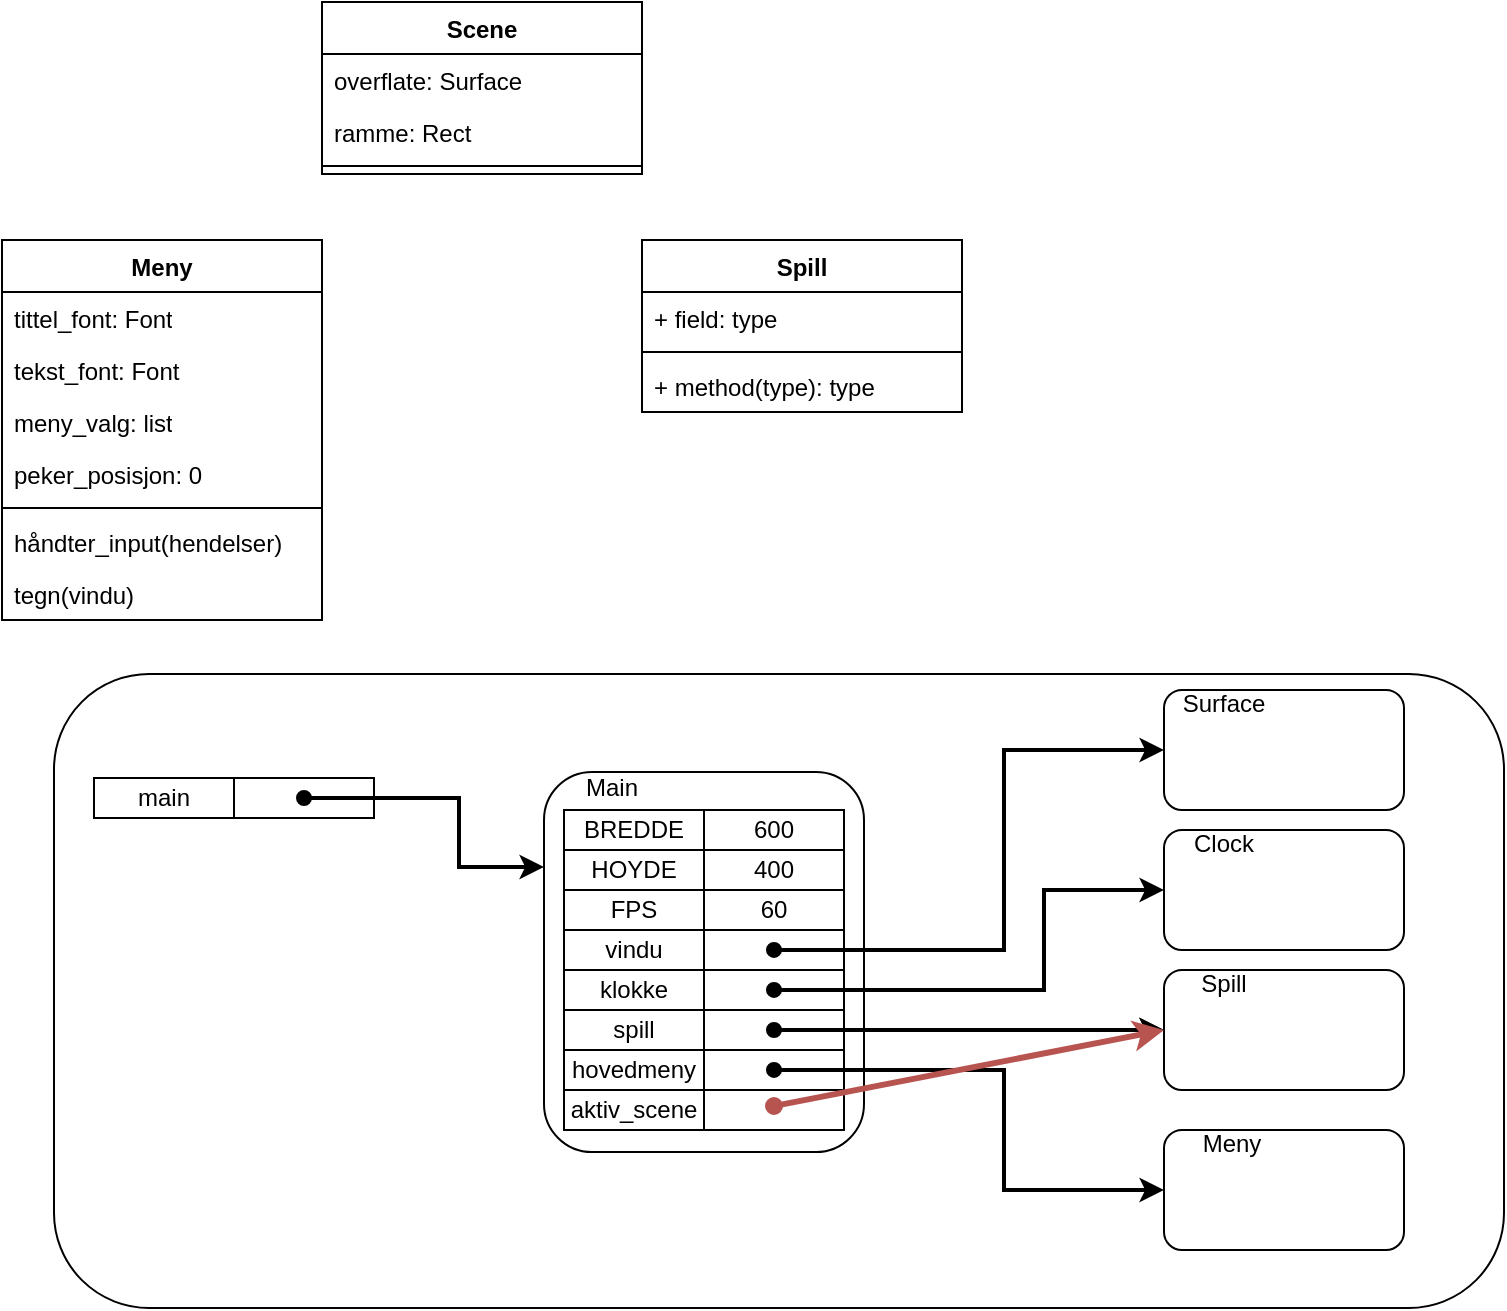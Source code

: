 <mxfile version="22.0.3" type="device">
  <diagram name="Page-1" id="fQtYMoQxlEq3GnN-spGK">
    <mxGraphModel dx="2074" dy="1151" grid="0" gridSize="10" guides="1" tooltips="1" connect="1" arrows="1" fold="1" page="1" pageScale="1" pageWidth="827" pageHeight="1169" math="0" shadow="0">
      <root>
        <mxCell id="0" />
        <mxCell id="1" parent="0" />
        <mxCell id="2wc37Cg9o6qKgShFz1pU-5" value="" style="rounded=1;whiteSpace=wrap;html=1;" vertex="1" parent="1">
          <mxGeometry x="51" y="385" width="725" height="317" as="geometry" />
        </mxCell>
        <mxCell id="dSLKdNo-NfjjuheGlhr6-1" value="Meny" style="swimlane;fontStyle=1;align=center;verticalAlign=top;childLayout=stackLayout;horizontal=1;startSize=26;horizontalStack=0;resizeParent=1;resizeParentMax=0;resizeLast=0;collapsible=1;marginBottom=0;whiteSpace=wrap;html=1;" parent="1" vertex="1">
          <mxGeometry x="25" y="168" width="160" height="190" as="geometry" />
        </mxCell>
        <mxCell id="niOqH_KKoF6OHXGugBEG-1" value="tittel_font: Font" style="text;strokeColor=none;fillColor=none;align=left;verticalAlign=top;spacingLeft=4;spacingRight=4;overflow=hidden;rotatable=0;points=[[0,0.5],[1,0.5]];portConstraint=eastwest;whiteSpace=wrap;html=1;" parent="dSLKdNo-NfjjuheGlhr6-1" vertex="1">
          <mxGeometry y="26" width="160" height="26" as="geometry" />
        </mxCell>
        <mxCell id="niOqH_KKoF6OHXGugBEG-2" value="tekst_font: Font" style="text;strokeColor=none;fillColor=none;align=left;verticalAlign=top;spacingLeft=4;spacingRight=4;overflow=hidden;rotatable=0;points=[[0,0.5],[1,0.5]];portConstraint=eastwest;whiteSpace=wrap;html=1;" parent="dSLKdNo-NfjjuheGlhr6-1" vertex="1">
          <mxGeometry y="52" width="160" height="26" as="geometry" />
        </mxCell>
        <mxCell id="niOqH_KKoF6OHXGugBEG-3" value="meny_valg: list" style="text;strokeColor=none;fillColor=none;align=left;verticalAlign=top;spacingLeft=4;spacingRight=4;overflow=hidden;rotatable=0;points=[[0,0.5],[1,0.5]];portConstraint=eastwest;whiteSpace=wrap;html=1;" parent="dSLKdNo-NfjjuheGlhr6-1" vertex="1">
          <mxGeometry y="78" width="160" height="26" as="geometry" />
        </mxCell>
        <mxCell id="dSLKdNo-NfjjuheGlhr6-2" value="peker_posisjon: 0" style="text;strokeColor=none;fillColor=none;align=left;verticalAlign=top;spacingLeft=4;spacingRight=4;overflow=hidden;rotatable=0;points=[[0,0.5],[1,0.5]];portConstraint=eastwest;whiteSpace=wrap;html=1;" parent="dSLKdNo-NfjjuheGlhr6-1" vertex="1">
          <mxGeometry y="104" width="160" height="26" as="geometry" />
        </mxCell>
        <mxCell id="dSLKdNo-NfjjuheGlhr6-3" value="" style="line;strokeWidth=1;fillColor=none;align=left;verticalAlign=middle;spacingTop=-1;spacingLeft=3;spacingRight=3;rotatable=0;labelPosition=right;points=[];portConstraint=eastwest;strokeColor=inherit;" parent="dSLKdNo-NfjjuheGlhr6-1" vertex="1">
          <mxGeometry y="130" width="160" height="8" as="geometry" />
        </mxCell>
        <mxCell id="niOqH_KKoF6OHXGugBEG-4" value="håndter_input(hendelser)" style="text;strokeColor=none;fillColor=none;align=left;verticalAlign=top;spacingLeft=4;spacingRight=4;overflow=hidden;rotatable=0;points=[[0,0.5],[1,0.5]];portConstraint=eastwest;whiteSpace=wrap;html=1;" parent="dSLKdNo-NfjjuheGlhr6-1" vertex="1">
          <mxGeometry y="138" width="160" height="26" as="geometry" />
        </mxCell>
        <mxCell id="dSLKdNo-NfjjuheGlhr6-4" value="tegn(vindu)" style="text;strokeColor=none;fillColor=none;align=left;verticalAlign=top;spacingLeft=4;spacingRight=4;overflow=hidden;rotatable=0;points=[[0,0.5],[1,0.5]];portConstraint=eastwest;whiteSpace=wrap;html=1;" parent="dSLKdNo-NfjjuheGlhr6-1" vertex="1">
          <mxGeometry y="164" width="160" height="26" as="geometry" />
        </mxCell>
        <mxCell id="dSLKdNo-NfjjuheGlhr6-5" value="Scene" style="swimlane;fontStyle=1;align=center;verticalAlign=top;childLayout=stackLayout;horizontal=1;startSize=26;horizontalStack=0;resizeParent=1;resizeParentMax=0;resizeLast=0;collapsible=1;marginBottom=0;whiteSpace=wrap;html=1;" parent="1" vertex="1">
          <mxGeometry x="185" y="49" width="160" height="86" as="geometry" />
        </mxCell>
        <mxCell id="dSLKdNo-NfjjuheGlhr6-9" value="overflate: Surface" style="text;strokeColor=none;fillColor=none;align=left;verticalAlign=top;spacingLeft=4;spacingRight=4;overflow=hidden;rotatable=0;points=[[0,0.5],[1,0.5]];portConstraint=eastwest;whiteSpace=wrap;html=1;" parent="dSLKdNo-NfjjuheGlhr6-5" vertex="1">
          <mxGeometry y="26" width="160" height="26" as="geometry" />
        </mxCell>
        <mxCell id="dSLKdNo-NfjjuheGlhr6-6" value="ramme: Rect" style="text;strokeColor=none;fillColor=none;align=left;verticalAlign=top;spacingLeft=4;spacingRight=4;overflow=hidden;rotatable=0;points=[[0,0.5],[1,0.5]];portConstraint=eastwest;whiteSpace=wrap;html=1;" parent="dSLKdNo-NfjjuheGlhr6-5" vertex="1">
          <mxGeometry y="52" width="160" height="26" as="geometry" />
        </mxCell>
        <mxCell id="dSLKdNo-NfjjuheGlhr6-7" value="" style="line;strokeWidth=1;fillColor=none;align=left;verticalAlign=middle;spacingTop=-1;spacingLeft=3;spacingRight=3;rotatable=0;labelPosition=right;points=[];portConstraint=eastwest;strokeColor=inherit;" parent="dSLKdNo-NfjjuheGlhr6-5" vertex="1">
          <mxGeometry y="78" width="160" height="8" as="geometry" />
        </mxCell>
        <mxCell id="dSLKdNo-NfjjuheGlhr6-13" value="Spill" style="swimlane;fontStyle=1;align=center;verticalAlign=top;childLayout=stackLayout;horizontal=1;startSize=26;horizontalStack=0;resizeParent=1;resizeParentMax=0;resizeLast=0;collapsible=1;marginBottom=0;whiteSpace=wrap;html=1;" parent="1" vertex="1">
          <mxGeometry x="345" y="168" width="160" height="86" as="geometry" />
        </mxCell>
        <mxCell id="dSLKdNo-NfjjuheGlhr6-14" value="+ field: type" style="text;strokeColor=none;fillColor=none;align=left;verticalAlign=top;spacingLeft=4;spacingRight=4;overflow=hidden;rotatable=0;points=[[0,0.5],[1,0.5]];portConstraint=eastwest;whiteSpace=wrap;html=1;" parent="dSLKdNo-NfjjuheGlhr6-13" vertex="1">
          <mxGeometry y="26" width="160" height="26" as="geometry" />
        </mxCell>
        <mxCell id="dSLKdNo-NfjjuheGlhr6-15" value="" style="line;strokeWidth=1;fillColor=none;align=left;verticalAlign=middle;spacingTop=-1;spacingLeft=3;spacingRight=3;rotatable=0;labelPosition=right;points=[];portConstraint=eastwest;strokeColor=inherit;" parent="dSLKdNo-NfjjuheGlhr6-13" vertex="1">
          <mxGeometry y="52" width="160" height="8" as="geometry" />
        </mxCell>
        <mxCell id="dSLKdNo-NfjjuheGlhr6-16" value="+ method(type): type" style="text;strokeColor=none;fillColor=none;align=left;verticalAlign=top;spacingLeft=4;spacingRight=4;overflow=hidden;rotatable=0;points=[[0,0.5],[1,0.5]];portConstraint=eastwest;whiteSpace=wrap;html=1;" parent="dSLKdNo-NfjjuheGlhr6-13" vertex="1">
          <mxGeometry y="60" width="160" height="26" as="geometry" />
        </mxCell>
        <mxCell id="dSLKdNo-NfjjuheGlhr6-76" value="" style="rounded=1;whiteSpace=wrap;html=1;" parent="1" vertex="1">
          <mxGeometry x="296" y="434" width="160" height="190" as="geometry" />
        </mxCell>
        <mxCell id="dSLKdNo-NfjjuheGlhr6-77" value="Main" style="text;html=1;strokeColor=none;fillColor=none;align=center;verticalAlign=middle;whiteSpace=wrap;rounded=0;" parent="1" vertex="1">
          <mxGeometry x="300" y="427" width="60" height="30" as="geometry" />
        </mxCell>
        <mxCell id="dSLKdNo-NfjjuheGlhr6-78" value="BREDDE" style="rounded=0;whiteSpace=wrap;html=1;" parent="1" vertex="1">
          <mxGeometry x="306" y="453" width="70" height="20" as="geometry" />
        </mxCell>
        <mxCell id="dSLKdNo-NfjjuheGlhr6-79" value="HOYDE" style="rounded=0;whiteSpace=wrap;html=1;" parent="1" vertex="1">
          <mxGeometry x="306" y="473" width="70" height="20" as="geometry" />
        </mxCell>
        <mxCell id="dSLKdNo-NfjjuheGlhr6-80" value="vindu" style="rounded=0;whiteSpace=wrap;html=1;" parent="1" vertex="1">
          <mxGeometry x="306" y="513" width="70" height="20" as="geometry" />
        </mxCell>
        <mxCell id="dSLKdNo-NfjjuheGlhr6-81" value="600" style="rounded=0;whiteSpace=wrap;html=1;" parent="1" vertex="1">
          <mxGeometry x="376" y="453" width="70" height="20" as="geometry" />
        </mxCell>
        <mxCell id="dSLKdNo-NfjjuheGlhr6-82" value="400" style="rounded=0;whiteSpace=wrap;html=1;" parent="1" vertex="1">
          <mxGeometry x="376" y="473" width="70" height="20" as="geometry" />
        </mxCell>
        <mxCell id="dSLKdNo-NfjjuheGlhr6-83" value="" style="rounded=0;whiteSpace=wrap;html=1;" parent="1" vertex="1">
          <mxGeometry x="376" y="513" width="70" height="20" as="geometry" />
        </mxCell>
        <mxCell id="dSLKdNo-NfjjuheGlhr6-84" value="klokke" style="rounded=0;whiteSpace=wrap;html=1;" parent="1" vertex="1">
          <mxGeometry x="306" y="533" width="70" height="20" as="geometry" />
        </mxCell>
        <mxCell id="dSLKdNo-NfjjuheGlhr6-85" value="" style="rounded=0;whiteSpace=wrap;html=1;" parent="1" vertex="1">
          <mxGeometry x="376" y="533" width="70" height="20" as="geometry" />
        </mxCell>
        <mxCell id="dSLKdNo-NfjjuheGlhr6-86" value="spill" style="rounded=0;whiteSpace=wrap;html=1;" parent="1" vertex="1">
          <mxGeometry x="306" y="553" width="70" height="20" as="geometry" />
        </mxCell>
        <mxCell id="dSLKdNo-NfjjuheGlhr6-87" value="" style="rounded=0;whiteSpace=wrap;html=1;" parent="1" vertex="1">
          <mxGeometry x="376" y="553" width="70" height="20" as="geometry" />
        </mxCell>
        <mxCell id="dSLKdNo-NfjjuheGlhr6-88" value="hovedmeny" style="rounded=0;whiteSpace=wrap;html=1;" parent="1" vertex="1">
          <mxGeometry x="306" y="573" width="70" height="20" as="geometry" />
        </mxCell>
        <mxCell id="dSLKdNo-NfjjuheGlhr6-89" value="" style="rounded=0;whiteSpace=wrap;html=1;" parent="1" vertex="1">
          <mxGeometry x="376" y="573" width="70" height="20" as="geometry" />
        </mxCell>
        <mxCell id="dSLKdNo-NfjjuheGlhr6-90" value="aktiv_scene" style="rounded=0;whiteSpace=wrap;html=1;" parent="1" vertex="1">
          <mxGeometry x="306" y="593" width="70" height="20" as="geometry" />
        </mxCell>
        <mxCell id="dSLKdNo-NfjjuheGlhr6-91" value="" style="rounded=0;whiteSpace=wrap;html=1;" parent="1" vertex="1">
          <mxGeometry x="376" y="593" width="70" height="20" as="geometry" />
        </mxCell>
        <mxCell id="dSLKdNo-NfjjuheGlhr6-92" value="FPS" style="rounded=0;whiteSpace=wrap;html=1;" parent="1" vertex="1">
          <mxGeometry x="306" y="493" width="70" height="20" as="geometry" />
        </mxCell>
        <mxCell id="dSLKdNo-NfjjuheGlhr6-93" value="60" style="rounded=0;whiteSpace=wrap;html=1;" parent="1" vertex="1">
          <mxGeometry x="376" y="493" width="70" height="20" as="geometry" />
        </mxCell>
        <mxCell id="dSLKdNo-NfjjuheGlhr6-94" value="" style="rounded=1;whiteSpace=wrap;html=1;" parent="1" vertex="1">
          <mxGeometry x="606" y="393" width="120" height="60" as="geometry" />
        </mxCell>
        <mxCell id="dSLKdNo-NfjjuheGlhr6-95" value="Surface" style="text;html=1;strokeColor=none;fillColor=none;align=center;verticalAlign=middle;whiteSpace=wrap;rounded=0;" parent="1" vertex="1">
          <mxGeometry x="606" y="385" width="60" height="30" as="geometry" />
        </mxCell>
        <mxCell id="dSLKdNo-NfjjuheGlhr6-96" value="" style="rounded=1;whiteSpace=wrap;html=1;" parent="1" vertex="1">
          <mxGeometry x="606" y="463" width="120" height="60" as="geometry" />
        </mxCell>
        <mxCell id="dSLKdNo-NfjjuheGlhr6-97" value="Clock" style="text;html=1;strokeColor=none;fillColor=none;align=center;verticalAlign=middle;whiteSpace=wrap;rounded=0;" parent="1" vertex="1">
          <mxGeometry x="606" y="455" width="60" height="30" as="geometry" />
        </mxCell>
        <mxCell id="dSLKdNo-NfjjuheGlhr6-98" value="" style="rounded=1;whiteSpace=wrap;html=1;" parent="1" vertex="1">
          <mxGeometry x="606" y="533" width="120" height="60" as="geometry" />
        </mxCell>
        <mxCell id="dSLKdNo-NfjjuheGlhr6-99" value="Spill" style="text;html=1;strokeColor=none;fillColor=none;align=center;verticalAlign=middle;whiteSpace=wrap;rounded=0;" parent="1" vertex="1">
          <mxGeometry x="606" y="525" width="60" height="30" as="geometry" />
        </mxCell>
        <mxCell id="dSLKdNo-NfjjuheGlhr6-100" value="" style="rounded=1;whiteSpace=wrap;html=1;" parent="1" vertex="1">
          <mxGeometry x="606" y="613" width="120" height="60" as="geometry" />
        </mxCell>
        <mxCell id="dSLKdNo-NfjjuheGlhr6-101" value="Meny" style="text;html=1;strokeColor=none;fillColor=none;align=center;verticalAlign=middle;whiteSpace=wrap;rounded=0;" parent="1" vertex="1">
          <mxGeometry x="606" y="605" width="68" height="30" as="geometry" />
        </mxCell>
        <mxCell id="dSLKdNo-NfjjuheGlhr6-102" value="" style="endArrow=classic;html=1;rounded=0;edgeStyle=orthogonalEdgeStyle;entryX=0;entryY=0.5;entryDx=0;entryDy=0;strokeWidth=2;" parent="1" source="dSLKdNo-NfjjuheGlhr6-87" target="dSLKdNo-NfjjuheGlhr6-98" edge="1">
          <mxGeometry width="50" height="50" relative="1" as="geometry">
            <mxPoint x="510" y="593" as="sourcePoint" />
            <mxPoint x="560" y="543" as="targetPoint" />
          </mxGeometry>
        </mxCell>
        <mxCell id="dSLKdNo-NfjjuheGlhr6-104" value="" style="endArrow=classic;html=1;rounded=0;edgeStyle=orthogonalEdgeStyle;exitX=0.5;exitY=0.498;exitDx=0;exitDy=0;entryX=0;entryY=0.5;entryDx=0;entryDy=0;strokeWidth=2;exitPerimeter=0;startArrow=oval;startFill=1;" parent="1" source="dSLKdNo-NfjjuheGlhr6-85" target="dSLKdNo-NfjjuheGlhr6-96" edge="1">
          <mxGeometry width="50" height="50" relative="1" as="geometry">
            <mxPoint x="456" y="533" as="sourcePoint" />
            <mxPoint x="616" y="433" as="targetPoint" />
            <Array as="points">
              <mxPoint x="546" y="543" />
              <mxPoint x="546" y="493" />
            </Array>
          </mxGeometry>
        </mxCell>
        <mxCell id="dSLKdNo-NfjjuheGlhr6-105" value="" style="endArrow=classic;html=1;rounded=0;edgeStyle=orthogonalEdgeStyle;entryX=0;entryY=0.5;entryDx=0;entryDy=0;strokeWidth=2;exitX=0.5;exitY=0.498;exitDx=0;exitDy=0;exitPerimeter=0;startArrow=oval;startFill=1;" parent="1" source="dSLKdNo-NfjjuheGlhr6-83" target="dSLKdNo-NfjjuheGlhr6-94" edge="1">
          <mxGeometry width="50" height="50" relative="1" as="geometry">
            <mxPoint x="466" y="512.52" as="sourcePoint" />
            <mxPoint x="626" y="497.52" as="targetPoint" />
          </mxGeometry>
        </mxCell>
        <mxCell id="dSLKdNo-NfjjuheGlhr6-106" value="" style="endArrow=classic;html=1;rounded=0;edgeStyle=orthogonalEdgeStyle;entryX=0;entryY=0.5;entryDx=0;entryDy=0;strokeWidth=2;exitX=0.5;exitY=0.5;exitDx=0;exitDy=0;exitPerimeter=0;startArrow=oval;startFill=1;" parent="1" source="dSLKdNo-NfjjuheGlhr6-87" target="dSLKdNo-NfjjuheGlhr6-98" edge="1">
          <mxGeometry width="50" height="50" relative="1" as="geometry">
            <mxPoint x="510" y="593" as="sourcePoint" />
            <mxPoint x="560" y="543" as="targetPoint" />
          </mxGeometry>
        </mxCell>
        <mxCell id="dSLKdNo-NfjjuheGlhr6-107" value="" style="endArrow=classic;html=1;rounded=0;edgeStyle=orthogonalEdgeStyle;exitX=0.5;exitY=0.498;exitDx=0;exitDy=0;entryX=0;entryY=0.5;entryDx=0;entryDy=0;strokeWidth=2;exitPerimeter=0;startArrow=oval;startFill=1;" parent="1" source="dSLKdNo-NfjjuheGlhr6-89" target="dSLKdNo-NfjjuheGlhr6-100" edge="1">
          <mxGeometry width="50" height="50" relative="1" as="geometry">
            <mxPoint x="576" y="614" as="sourcePoint" />
            <mxPoint x="626" y="564" as="targetPoint" />
          </mxGeometry>
        </mxCell>
        <mxCell id="dSLKdNo-NfjjuheGlhr6-103" value="" style="endArrow=classic;html=1;rounded=0;exitX=0.5;exitY=0.4;exitDx=0;exitDy=0;entryX=0;entryY=0.5;entryDx=0;entryDy=0;fillColor=#f8cecc;strokeColor=#b85450;strokeWidth=3;exitPerimeter=0;startArrow=oval;startFill=1;" parent="1" source="dSLKdNo-NfjjuheGlhr6-91" target="dSLKdNo-NfjjuheGlhr6-98" edge="1">
          <mxGeometry width="50" height="50" relative="1" as="geometry">
            <mxPoint x="576" y="614" as="sourcePoint" />
            <mxPoint x="626" y="564" as="targetPoint" />
          </mxGeometry>
        </mxCell>
        <mxCell id="2wc37Cg9o6qKgShFz1pU-1" value="main" style="rounded=0;whiteSpace=wrap;html=1;" vertex="1" parent="1">
          <mxGeometry x="71" y="437" width="70" height="20" as="geometry" />
        </mxCell>
        <mxCell id="2wc37Cg9o6qKgShFz1pU-2" value="" style="rounded=0;whiteSpace=wrap;html=1;" vertex="1" parent="1">
          <mxGeometry x="141" y="437" width="70" height="20" as="geometry" />
        </mxCell>
        <mxCell id="2wc37Cg9o6qKgShFz1pU-4" value="" style="endArrow=classic;html=1;rounded=0;exitX=0.5;exitY=0.5;exitDx=0;exitDy=0;exitPerimeter=0;entryX=0;entryY=0.25;entryDx=0;entryDy=0;startArrow=oval;startFill=1;fillColor=#f8cecc;strokeColor=#000000;strokeWidth=2;edgeStyle=orthogonalEdgeStyle;" edge="1" parent="1" source="2wc37Cg9o6qKgShFz1pU-2" target="dSLKdNo-NfjjuheGlhr6-76">
          <mxGeometry width="50" height="50" relative="1" as="geometry">
            <mxPoint x="748" y="217" as="sourcePoint" />
            <mxPoint x="798" y="167" as="targetPoint" />
          </mxGeometry>
        </mxCell>
      </root>
    </mxGraphModel>
  </diagram>
</mxfile>
